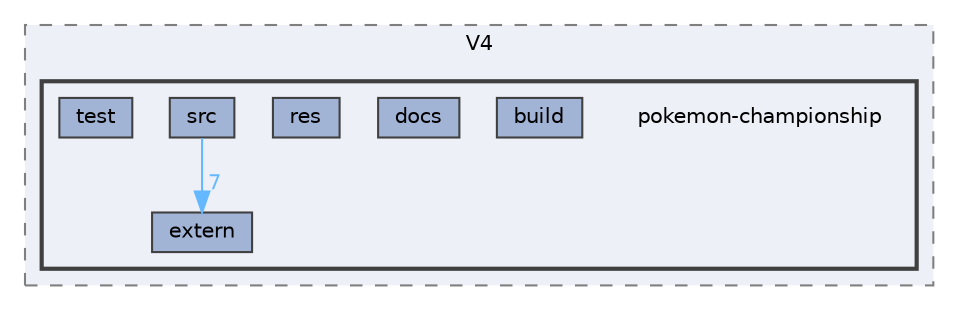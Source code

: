 digraph "/home/alexandros/Documents/PLT/V4/pokemon-championship"
{
 // LATEX_PDF_SIZE
  bgcolor="transparent";
  edge [fontname=Helvetica,fontsize=10,labelfontname=Helvetica,labelfontsize=10];
  node [fontname=Helvetica,fontsize=10,shape=box,height=0.2,width=0.4];
  compound=true
  subgraph clusterdir_b4208f185072aea5eb1cb25aafb93906 {
    graph [ bgcolor="#edf0f7", pencolor="grey50", label="V4", fontname=Helvetica,fontsize=10 style="filled,dashed", URL="dir_b4208f185072aea5eb1cb25aafb93906.html",tooltip=""]
  subgraph clusterdir_e949288da4c0e49b02d01762d0e5b18d {
    graph [ bgcolor="#edf0f7", pencolor="grey25", label="", fontname=Helvetica,fontsize=10 style="filled,bold", URL="dir_e949288da4c0e49b02d01762d0e5b18d.html",tooltip=""]
    dir_e949288da4c0e49b02d01762d0e5b18d [shape=plaintext, label="pokemon-championship"];
  dir_5d27b8774e6f86ca0371f238cafe6066 [label="build", fillcolor="#a2b4d6", color="grey25", style="filled", URL="dir_5d27b8774e6f86ca0371f238cafe6066.html",tooltip=""];
  dir_558c944804afc76dcbfb7301973ce45b [label="docs", fillcolor="#a2b4d6", color="grey25", style="filled", URL="dir_558c944804afc76dcbfb7301973ce45b.html",tooltip=""];
  dir_843d6cc933f16534f2c056f318fad5e1 [label="extern", fillcolor="#a2b4d6", color="grey25", style="filled", URL="dir_843d6cc933f16534f2c056f318fad5e1.html",tooltip=""];
  dir_dd50fead46ed362065b792a80f35d03b [label="res", fillcolor="#a2b4d6", color="grey25", style="filled", URL="dir_dd50fead46ed362065b792a80f35d03b.html",tooltip=""];
  dir_f6490dc1d510eb90bc2c5148b1102ac5 [label="src", fillcolor="#a2b4d6", color="grey25", style="filled", URL="dir_f6490dc1d510eb90bc2c5148b1102ac5.html",tooltip=""];
  dir_6a22edd4d452b3d35887ae0560d5f314 [label="test", fillcolor="#a2b4d6", color="grey25", style="filled", URL="dir_6a22edd4d452b3d35887ae0560d5f314.html",tooltip=""];
  }
  }
  dir_f6490dc1d510eb90bc2c5148b1102ac5->dir_843d6cc933f16534f2c056f318fad5e1 [headlabel="7", labeldistance=1.5 headhref="dir_000045_000025.html" color="steelblue1" fontcolor="steelblue1"];
}
